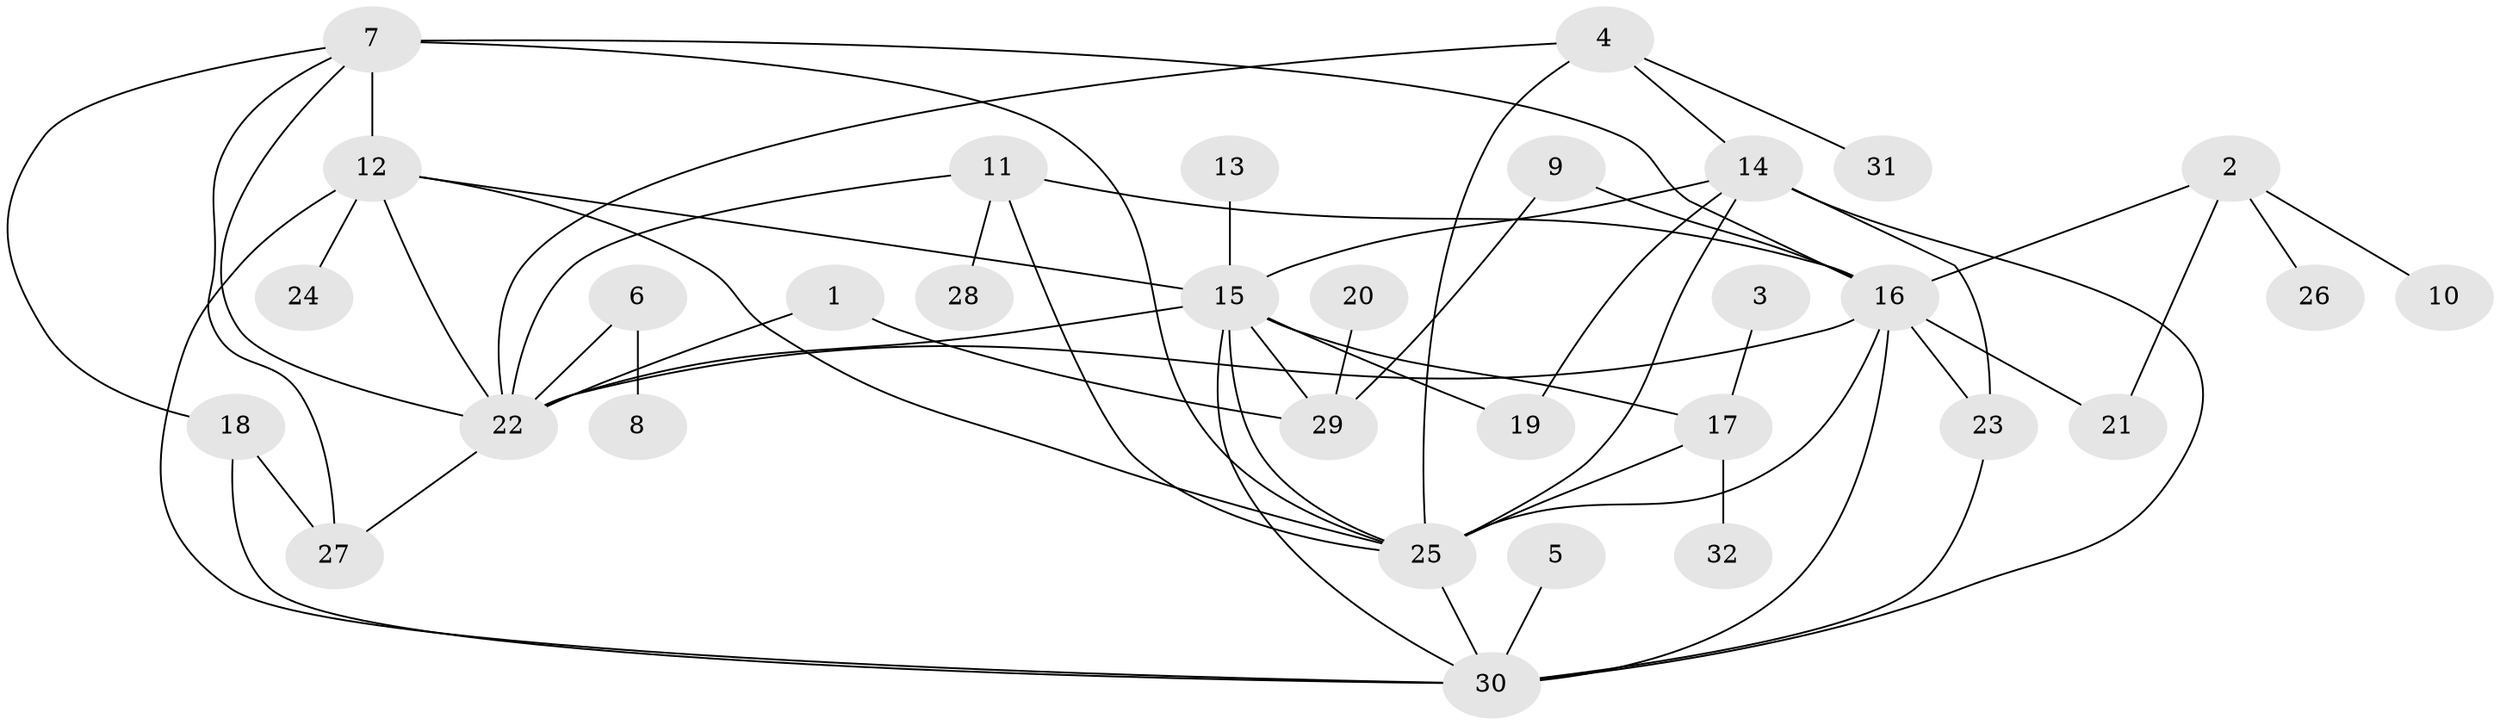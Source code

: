 // original degree distribution, {7: 0.05194805194805195, 12: 0.012987012987012988, 10: 0.025974025974025976, 8: 0.012987012987012988, 4: 0.03896103896103896, 13: 0.012987012987012988, 2: 0.19480519480519481, 1: 0.44155844155844154, 6: 0.012987012987012988, 5: 0.06493506493506493, 3: 0.11688311688311688, 9: 0.012987012987012988}
// Generated by graph-tools (version 1.1) at 2025/36/03/04/25 23:36:48]
// undirected, 32 vertices, 56 edges
graph export_dot {
  node [color=gray90,style=filled];
  1;
  2;
  3;
  4;
  5;
  6;
  7;
  8;
  9;
  10;
  11;
  12;
  13;
  14;
  15;
  16;
  17;
  18;
  19;
  20;
  21;
  22;
  23;
  24;
  25;
  26;
  27;
  28;
  29;
  30;
  31;
  32;
  1 -- 22 [weight=1.0];
  1 -- 29 [weight=1.0];
  2 -- 10 [weight=1.0];
  2 -- 16 [weight=1.0];
  2 -- 21 [weight=1.0];
  2 -- 26 [weight=1.0];
  3 -- 17 [weight=1.0];
  4 -- 14 [weight=1.0];
  4 -- 22 [weight=1.0];
  4 -- 25 [weight=1.0];
  4 -- 31 [weight=1.0];
  5 -- 30 [weight=1.0];
  6 -- 8 [weight=1.0];
  6 -- 22 [weight=1.0];
  7 -- 12 [weight=2.0];
  7 -- 16 [weight=1.0];
  7 -- 18 [weight=1.0];
  7 -- 22 [weight=1.0];
  7 -- 25 [weight=2.0];
  7 -- 27 [weight=1.0];
  9 -- 16 [weight=1.0];
  9 -- 29 [weight=1.0];
  11 -- 16 [weight=1.0];
  11 -- 22 [weight=1.0];
  11 -- 25 [weight=1.0];
  11 -- 28 [weight=1.0];
  12 -- 15 [weight=1.0];
  12 -- 22 [weight=1.0];
  12 -- 24 [weight=1.0];
  12 -- 25 [weight=1.0];
  12 -- 30 [weight=1.0];
  13 -- 15 [weight=1.0];
  14 -- 15 [weight=1.0];
  14 -- 19 [weight=1.0];
  14 -- 23 [weight=1.0];
  14 -- 25 [weight=2.0];
  14 -- 30 [weight=1.0];
  15 -- 17 [weight=3.0];
  15 -- 19 [weight=2.0];
  15 -- 22 [weight=2.0];
  15 -- 25 [weight=1.0];
  15 -- 29 [weight=1.0];
  15 -- 30 [weight=1.0];
  16 -- 21 [weight=1.0];
  16 -- 22 [weight=1.0];
  16 -- 23 [weight=1.0];
  16 -- 25 [weight=2.0];
  16 -- 30 [weight=1.0];
  17 -- 25 [weight=1.0];
  17 -- 32 [weight=1.0];
  18 -- 27 [weight=1.0];
  18 -- 30 [weight=1.0];
  20 -- 29 [weight=1.0];
  22 -- 27 [weight=1.0];
  23 -- 30 [weight=1.0];
  25 -- 30 [weight=1.0];
}
